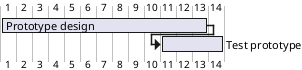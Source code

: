 {
  "sha1": "rhpqoit5fgdelxyejzk51jkylip94ij",
  "insertion": {
    "when": "2024-06-04T17:28:43.838Z",
    "user": "plantuml@gmail.com"
  }
}
@startgantt
[Prototype design] lasts 13 days
[Test prototype] lasts 4 days
[Test prototype] starts 3 days before [Prototype design]'s end
@endgantt
